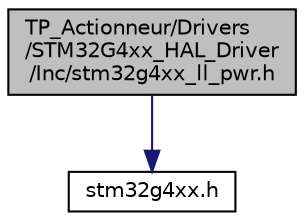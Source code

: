digraph "TP_Actionneur/Drivers/STM32G4xx_HAL_Driver/Inc/stm32g4xx_ll_pwr.h"
{
 // LATEX_PDF_SIZE
  edge [fontname="Helvetica",fontsize="10",labelfontname="Helvetica",labelfontsize="10"];
  node [fontname="Helvetica",fontsize="10",shape=record];
  Node1 [label="TP_Actionneur/Drivers\l/STM32G4xx_HAL_Driver\l/Inc/stm32g4xx_ll_pwr.h",height=0.2,width=0.4,color="black", fillcolor="grey75", style="filled", fontcolor="black",tooltip="Header file of PWR LL module."];
  Node1 -> Node2 [color="midnightblue",fontsize="10",style="solid"];
  Node2 [label="stm32g4xx.h",height=0.2,width=0.4,color="black", fillcolor="white", style="filled",URL="$stm32g4xx_8h.html",tooltip="CMSIS STM32G4xx Device Peripheral Access Layer Header File."];
}
